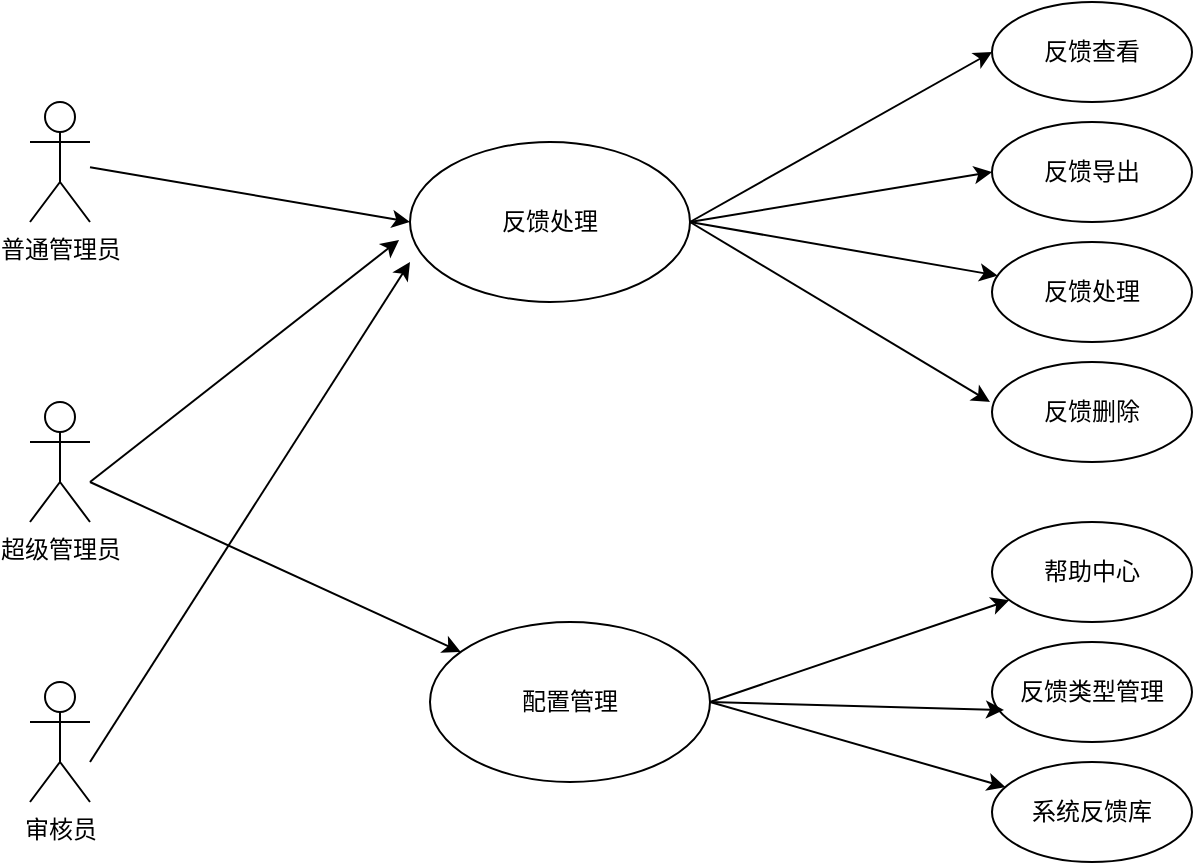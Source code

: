 <mxfile version="24.7.4">
  <diagram id="3f6dvp0hNgbr95FAqJg2" name="第 1 页">
    <mxGraphModel dx="1193" dy="576" grid="1" gridSize="10" guides="1" tooltips="1" connect="1" arrows="1" fold="1" page="1" pageScale="1" pageWidth="827" pageHeight="1169" math="0" shadow="0">
      <root>
        <mxCell id="0" />
        <mxCell id="1" parent="0" />
        <mxCell id="4m56Xs7wiAnP6-3KmZiE-1" value="普通管理员" style="shape=umlActor;verticalLabelPosition=bottom;verticalAlign=top;html=1;" vertex="1" parent="1">
          <mxGeometry x="120" y="110" width="30" height="60" as="geometry" />
        </mxCell>
        <mxCell id="4m56Xs7wiAnP6-3KmZiE-2" value="超级管理员" style="shape=umlActor;verticalLabelPosition=bottom;verticalAlign=top;html=1;" vertex="1" parent="1">
          <mxGeometry x="120" y="260" width="30" height="60" as="geometry" />
        </mxCell>
        <mxCell id="4m56Xs7wiAnP6-3KmZiE-3" value="审核员" style="shape=umlActor;verticalLabelPosition=bottom;verticalAlign=top;html=1;" vertex="1" parent="1">
          <mxGeometry x="120" y="400" width="30" height="60" as="geometry" />
        </mxCell>
        <mxCell id="4m56Xs7wiAnP6-3KmZiE-13" value="反馈处理" style="ellipse;whiteSpace=wrap;html=1;" vertex="1" parent="1">
          <mxGeometry x="310" y="130" width="140" height="80" as="geometry" />
        </mxCell>
        <mxCell id="4m56Xs7wiAnP6-3KmZiE-14" value="配置管理" style="ellipse;whiteSpace=wrap;html=1;" vertex="1" parent="1">
          <mxGeometry x="320" y="370" width="140" height="80" as="geometry" />
        </mxCell>
        <mxCell id="4m56Xs7wiAnP6-3KmZiE-17" value="反馈查看" style="ellipse;whiteSpace=wrap;html=1;" vertex="1" parent="1">
          <mxGeometry x="601" y="60" width="100" height="50" as="geometry" />
        </mxCell>
        <mxCell id="4m56Xs7wiAnP6-3KmZiE-18" value="反馈导出" style="ellipse;whiteSpace=wrap;html=1;" vertex="1" parent="1">
          <mxGeometry x="601" y="120" width="100" height="50" as="geometry" />
        </mxCell>
        <mxCell id="4m56Xs7wiAnP6-3KmZiE-19" value="反馈处理" style="ellipse;whiteSpace=wrap;html=1;" vertex="1" parent="1">
          <mxGeometry x="601" y="180" width="100" height="50" as="geometry" />
        </mxCell>
        <mxCell id="4m56Xs7wiAnP6-3KmZiE-20" value="反馈删除" style="ellipse;whiteSpace=wrap;html=1;" vertex="1" parent="1">
          <mxGeometry x="601" y="240" width="100" height="50" as="geometry" />
        </mxCell>
        <mxCell id="4m56Xs7wiAnP6-3KmZiE-22" value="帮助中心" style="ellipse;whiteSpace=wrap;html=1;" vertex="1" parent="1">
          <mxGeometry x="601" y="320" width="100" height="50" as="geometry" />
        </mxCell>
        <mxCell id="4m56Xs7wiAnP6-3KmZiE-24" value="反馈类型管理" style="ellipse;whiteSpace=wrap;html=1;" vertex="1" parent="1">
          <mxGeometry x="601" y="380" width="100" height="50" as="geometry" />
        </mxCell>
        <mxCell id="4m56Xs7wiAnP6-3KmZiE-25" value="系统反馈库" style="ellipse;whiteSpace=wrap;html=1;" vertex="1" parent="1">
          <mxGeometry x="601" y="440" width="100" height="50" as="geometry" />
        </mxCell>
        <mxCell id="4m56Xs7wiAnP6-3KmZiE-27" value="" style="endArrow=classic;html=1;rounded=0;entryX=-0.039;entryY=0.612;entryDx=0;entryDy=0;entryPerimeter=0;" edge="1" parent="1" target="4m56Xs7wiAnP6-3KmZiE-13">
          <mxGeometry width="50" height="50" relative="1" as="geometry">
            <mxPoint x="150" y="300" as="sourcePoint" />
            <mxPoint x="200" y="250" as="targetPoint" />
          </mxGeometry>
        </mxCell>
        <mxCell id="4m56Xs7wiAnP6-3KmZiE-28" value="" style="endArrow=classic;html=1;rounded=0;" edge="1" parent="1" target="4m56Xs7wiAnP6-3KmZiE-14">
          <mxGeometry width="50" height="50" relative="1" as="geometry">
            <mxPoint x="150" y="300" as="sourcePoint" />
            <mxPoint x="230" y="290" as="targetPoint" />
          </mxGeometry>
        </mxCell>
        <mxCell id="4m56Xs7wiAnP6-3KmZiE-29" value="" style="endArrow=classic;html=1;rounded=0;entryX=0;entryY=0.5;entryDx=0;entryDy=0;" edge="1" parent="1" target="4m56Xs7wiAnP6-3KmZiE-17">
          <mxGeometry width="50" height="50" relative="1" as="geometry">
            <mxPoint x="450" y="170" as="sourcePoint" />
            <mxPoint x="500" y="120" as="targetPoint" />
          </mxGeometry>
        </mxCell>
        <mxCell id="4m56Xs7wiAnP6-3KmZiE-30" value="" style="endArrow=classic;html=1;rounded=0;exitX=1;exitY=0.5;exitDx=0;exitDy=0;entryX=0;entryY=0.5;entryDx=0;entryDy=0;" edge="1" parent="1" source="4m56Xs7wiAnP6-3KmZiE-13" target="4m56Xs7wiAnP6-3KmZiE-18">
          <mxGeometry width="50" height="50" relative="1" as="geometry">
            <mxPoint x="430" y="280" as="sourcePoint" />
            <mxPoint x="480" y="230" as="targetPoint" />
          </mxGeometry>
        </mxCell>
        <mxCell id="4m56Xs7wiAnP6-3KmZiE-31" value="" style="endArrow=classic;html=1;rounded=0;exitX=1;exitY=0.5;exitDx=0;exitDy=0;" edge="1" parent="1" source="4m56Xs7wiAnP6-3KmZiE-13" target="4m56Xs7wiAnP6-3KmZiE-19">
          <mxGeometry width="50" height="50" relative="1" as="geometry">
            <mxPoint x="480" y="250" as="sourcePoint" />
            <mxPoint x="530" y="200" as="targetPoint" />
          </mxGeometry>
        </mxCell>
        <mxCell id="4m56Xs7wiAnP6-3KmZiE-32" value="" style="endArrow=classic;html=1;rounded=0;exitX=1;exitY=0.5;exitDx=0;exitDy=0;" edge="1" parent="1" source="4m56Xs7wiAnP6-3KmZiE-13">
          <mxGeometry width="50" height="50" relative="1" as="geometry">
            <mxPoint x="460" y="179" as="sourcePoint" />
            <mxPoint x="600" y="260" as="targetPoint" />
          </mxGeometry>
        </mxCell>
        <mxCell id="4m56Xs7wiAnP6-3KmZiE-33" value="" style="endArrow=classic;html=1;rounded=0;" edge="1" parent="1" target="4m56Xs7wiAnP6-3KmZiE-22">
          <mxGeometry width="50" height="50" relative="1" as="geometry">
            <mxPoint x="460" y="410" as="sourcePoint" />
            <mxPoint x="510" y="360" as="targetPoint" />
          </mxGeometry>
        </mxCell>
        <mxCell id="4m56Xs7wiAnP6-3KmZiE-34" value="" style="endArrow=classic;html=1;rounded=0;exitX=1;exitY=0.5;exitDx=0;exitDy=0;entryX=0.06;entryY=0.68;entryDx=0;entryDy=0;entryPerimeter=0;" edge="1" parent="1" source="4m56Xs7wiAnP6-3KmZiE-14" target="4m56Xs7wiAnP6-3KmZiE-24">
          <mxGeometry width="50" height="50" relative="1" as="geometry">
            <mxPoint x="500" y="490" as="sourcePoint" />
            <mxPoint x="550" y="440" as="targetPoint" />
          </mxGeometry>
        </mxCell>
        <mxCell id="4m56Xs7wiAnP6-3KmZiE-35" value="" style="endArrow=classic;html=1;rounded=0;" edge="1" parent="1" target="4m56Xs7wiAnP6-3KmZiE-25">
          <mxGeometry width="50" height="50" relative="1" as="geometry">
            <mxPoint x="460" y="410" as="sourcePoint" />
            <mxPoint x="560" y="460" as="targetPoint" />
          </mxGeometry>
        </mxCell>
        <mxCell id="4m56Xs7wiAnP6-3KmZiE-36" value="" style="endArrow=classic;html=1;rounded=0;entryX=0;entryY=0.5;entryDx=0;entryDy=0;" edge="1" parent="1" source="4m56Xs7wiAnP6-3KmZiE-1" target="4m56Xs7wiAnP6-3KmZiE-13">
          <mxGeometry width="50" height="50" relative="1" as="geometry">
            <mxPoint x="380" y="300" as="sourcePoint" />
            <mxPoint x="430" y="250" as="targetPoint" />
          </mxGeometry>
        </mxCell>
        <mxCell id="4m56Xs7wiAnP6-3KmZiE-37" value="" style="endArrow=classic;html=1;rounded=0;entryX=0;entryY=0.75;entryDx=0;entryDy=0;entryPerimeter=0;" edge="1" parent="1" target="4m56Xs7wiAnP6-3KmZiE-13">
          <mxGeometry width="50" height="50" relative="1" as="geometry">
            <mxPoint x="150" y="440" as="sourcePoint" />
            <mxPoint x="200" y="390" as="targetPoint" />
          </mxGeometry>
        </mxCell>
      </root>
    </mxGraphModel>
  </diagram>
</mxfile>
